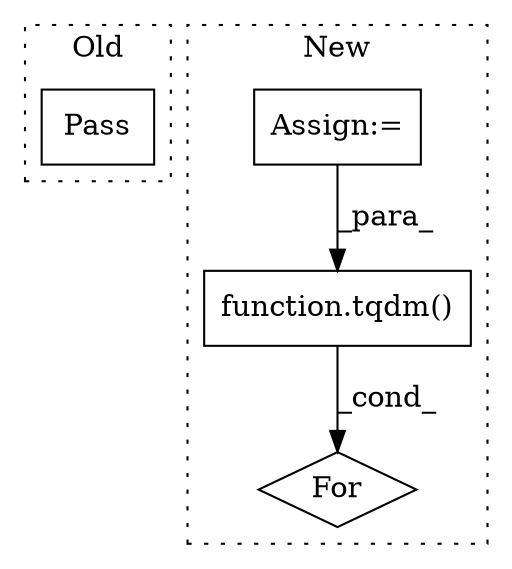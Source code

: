 digraph G {
subgraph cluster0 {
1 [label="Pass" a="62" s="2473" l="4" shape="box"];
label = "Old";
style="dotted";
}
subgraph cluster1 {
2 [label="function.tqdm()" a="75" s="3122,3149" l="5,14" shape="box"];
3 [label="For" a="107" s="3111,3163" l="4,14" shape="diamond"];
4 [label="Assign:=" a="68" s="2688" l="3" shape="box"];
label = "New";
style="dotted";
}
2 -> 3 [label="_cond_"];
4 -> 2 [label="_para_"];
}